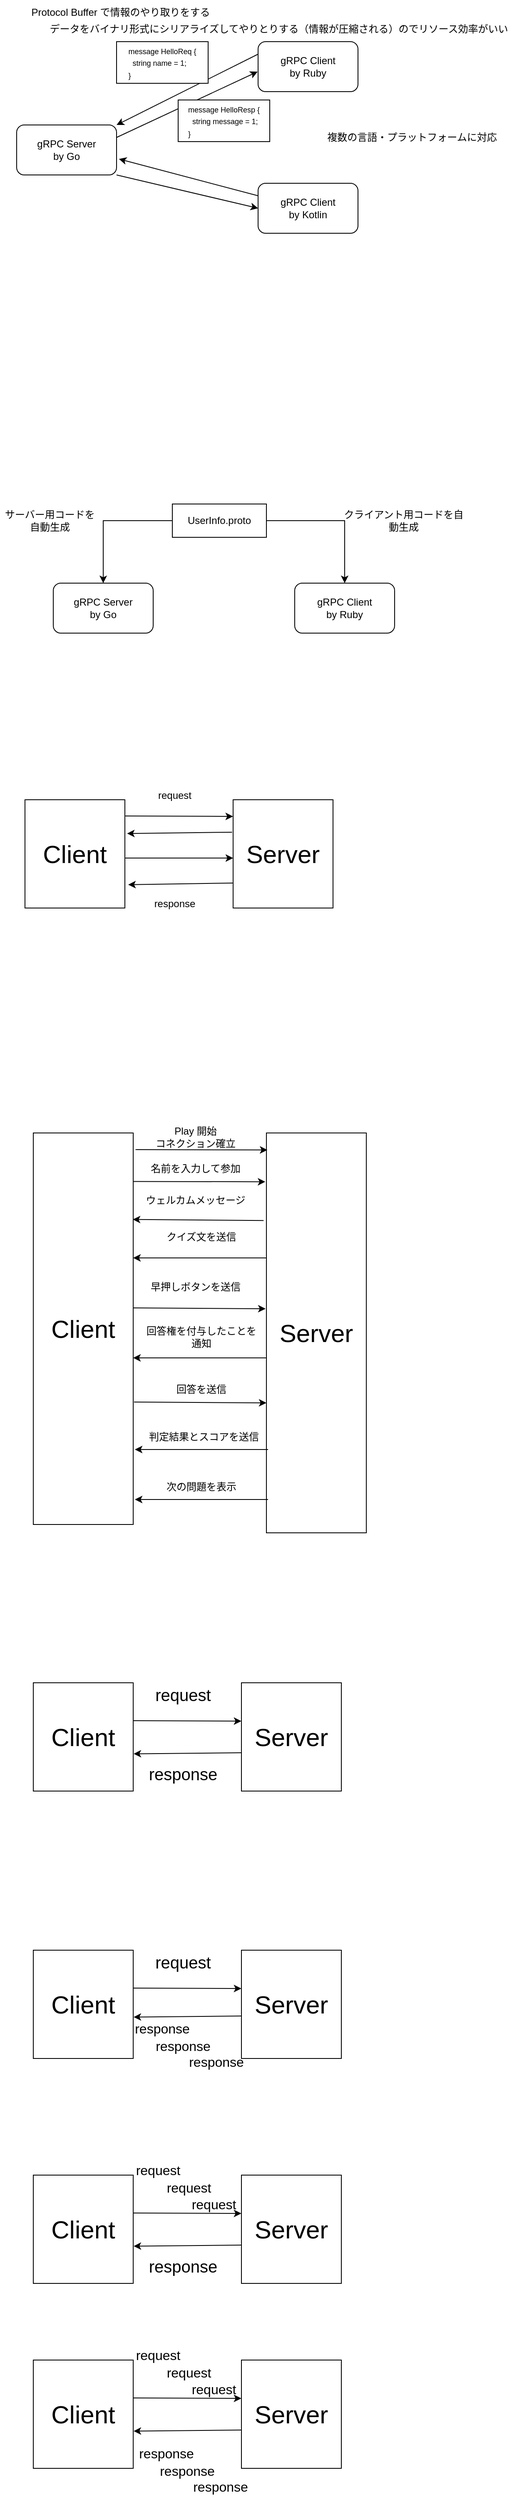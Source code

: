 <mxfile version="28.1.2">
  <diagram name="ページ1" id="Kkr0z-PITN3LohW95bRX">
    <mxGraphModel dx="614" dy="1730" grid="0" gridSize="10" guides="1" tooltips="1" connect="1" arrows="1" fold="1" page="1" pageScale="1" pageWidth="827" pageHeight="1169" math="0" shadow="0">
      <root>
        <mxCell id="0" />
        <mxCell id="1" parent="0" />
        <mxCell id="M_rPtJMRWAEh7ptbt8dk-1" value="gRPC Server&lt;div&gt;by Go&lt;/div&gt;" style="rounded=1;whiteSpace=wrap;html=1;" parent="1" vertex="1">
          <mxGeometry x="110" y="110" width="120" height="60" as="geometry" />
        </mxCell>
        <mxCell id="M_rPtJMRWAEh7ptbt8dk-2" value="gRPC Client&lt;div&gt;by Ruby&lt;/div&gt;" style="rounded=1;whiteSpace=wrap;html=1;" parent="1" vertex="1">
          <mxGeometry x="400" y="10" width="120" height="60" as="geometry" />
        </mxCell>
        <mxCell id="M_rPtJMRWAEh7ptbt8dk-3" value="gRPC Client&lt;div&gt;by Kotlin&lt;/div&gt;" style="rounded=1;whiteSpace=wrap;html=1;" parent="1" vertex="1">
          <mxGeometry x="400" y="180" width="120" height="60" as="geometry" />
        </mxCell>
        <mxCell id="M_rPtJMRWAEh7ptbt8dk-4" value="" style="endArrow=classic;html=1;rounded=0;exitX=0;exitY=0.25;exitDx=0;exitDy=0;entryX=1;entryY=0;entryDx=0;entryDy=0;" parent="1" source="M_rPtJMRWAEh7ptbt8dk-2" target="M_rPtJMRWAEh7ptbt8dk-1" edge="1">
          <mxGeometry width="50" height="50" relative="1" as="geometry">
            <mxPoint x="290" y="220" as="sourcePoint" />
            <mxPoint x="340" y="170" as="targetPoint" />
          </mxGeometry>
        </mxCell>
        <mxCell id="M_rPtJMRWAEh7ptbt8dk-6" value="" style="endArrow=classic;html=1;rounded=0;exitX=1;exitY=0.25;exitDx=0;exitDy=0;entryX=-0.005;entryY=0.601;entryDx=0;entryDy=0;entryPerimeter=0;" parent="1" source="M_rPtJMRWAEh7ptbt8dk-1" target="M_rPtJMRWAEh7ptbt8dk-2" edge="1">
          <mxGeometry width="50" height="50" relative="1" as="geometry">
            <mxPoint x="290" y="220" as="sourcePoint" />
            <mxPoint x="340" y="170" as="targetPoint" />
          </mxGeometry>
        </mxCell>
        <mxCell id="M_rPtJMRWAEh7ptbt8dk-7" value="" style="endArrow=classic;html=1;rounded=0;exitX=0;exitY=0.25;exitDx=0;exitDy=0;entryX=1.024;entryY=0.681;entryDx=0;entryDy=0;entryPerimeter=0;" parent="1" source="M_rPtJMRWAEh7ptbt8dk-3" target="M_rPtJMRWAEh7ptbt8dk-1" edge="1">
          <mxGeometry width="50" height="50" relative="1" as="geometry">
            <mxPoint x="450" y="70" as="sourcePoint" />
            <mxPoint x="290" y="135" as="targetPoint" />
          </mxGeometry>
        </mxCell>
        <mxCell id="M_rPtJMRWAEh7ptbt8dk-8" value="" style="endArrow=classic;html=1;rounded=0;exitX=1;exitY=1;exitDx=0;exitDy=0;entryX=0;entryY=0.5;entryDx=0;entryDy=0;" parent="1" source="M_rPtJMRWAEh7ptbt8dk-1" target="M_rPtJMRWAEh7ptbt8dk-3" edge="1">
          <mxGeometry width="50" height="50" relative="1" as="geometry">
            <mxPoint x="290" y="149" as="sourcePoint" />
            <mxPoint x="449" y="90" as="targetPoint" />
          </mxGeometry>
        </mxCell>
        <mxCell id="M_rPtJMRWAEh7ptbt8dk-11" value="&lt;div style=&quot;text-align: left;&quot;&gt;&lt;font style=&quot;font-size: 9px;&quot;&gt;message HelloReq {&lt;/font&gt;&lt;/div&gt;&lt;div style=&quot;text-align: left;&quot;&gt;&lt;font style=&quot;font-size: 9px;&quot;&gt;&amp;nbsp; string name = 1;&lt;/font&gt;&lt;/div&gt;&lt;div style=&quot;text-align: left;&quot;&gt;&lt;font style=&quot;font-size: 9px;&quot;&gt;}&lt;/font&gt;&lt;/div&gt;" style="rounded=0;whiteSpace=wrap;html=1;" parent="1" vertex="1">
          <mxGeometry x="230" y="10" width="110" height="50" as="geometry" />
        </mxCell>
        <mxCell id="M_rPtJMRWAEh7ptbt8dk-12" value="Protocol Buffer で情報のやり取りをする" style="text;html=1;align=center;verticalAlign=middle;whiteSpace=wrap;rounded=0;" parent="1" vertex="1">
          <mxGeometry x="120" y="-40" width="230" height="30" as="geometry" />
        </mxCell>
        <mxCell id="M_rPtJMRWAEh7ptbt8dk-13" value="&lt;div style=&quot;text-align: left;&quot;&gt;&lt;div&gt;&lt;font style=&quot;font-size: 9px;&quot;&gt;message HelloResp {&lt;/font&gt;&lt;/div&gt;&lt;div&gt;&lt;font style=&quot;font-size: 9px;&quot;&gt;&amp;nbsp; string message = 1;&lt;/font&gt;&lt;/div&gt;&lt;div&gt;&lt;font style=&quot;font-size: 9px;&quot;&gt;}&lt;/font&gt;&lt;/div&gt;&lt;/div&gt;" style="rounded=0;whiteSpace=wrap;html=1;" parent="1" vertex="1">
          <mxGeometry x="304" y="80" width="110" height="50" as="geometry" />
        </mxCell>
        <mxCell id="M_rPtJMRWAEh7ptbt8dk-14" value="複数の言語・プラットフォームに対応" style="text;html=1;align=center;verticalAlign=middle;whiteSpace=wrap;rounded=0;" parent="1" vertex="1">
          <mxGeometry x="460" y="110" width="250" height="30" as="geometry" />
        </mxCell>
        <mxCell id="M_rPtJMRWAEh7ptbt8dk-15" value="データをバイナリ形式にシリアライズしてやりとりする（情報が圧縮される）のでリソース効率がいい" style="text;html=1;align=center;verticalAlign=middle;whiteSpace=wrap;rounded=0;" parent="1" vertex="1">
          <mxGeometry x="140" y="-20" width="570" height="30" as="geometry" />
        </mxCell>
        <mxCell id="M_rPtJMRWAEh7ptbt8dk-16" value="gRPC Server&lt;div&gt;by Go&lt;/div&gt;" style="rounded=1;whiteSpace=wrap;html=1;" parent="1" vertex="1">
          <mxGeometry x="154" y="660" width="120" height="60" as="geometry" />
        </mxCell>
        <mxCell id="M_rPtJMRWAEh7ptbt8dk-17" value="gRPC Client&lt;div&gt;by Ruby&lt;/div&gt;" style="rounded=1;whiteSpace=wrap;html=1;" parent="1" vertex="1">
          <mxGeometry x="444" y="660" width="120" height="60" as="geometry" />
        </mxCell>
        <mxCell id="M_rPtJMRWAEh7ptbt8dk-26" style="edgeStyle=orthogonalEdgeStyle;rounded=0;orthogonalLoop=1;jettySize=auto;html=1;entryX=0.5;entryY=0;entryDx=0;entryDy=0;exitX=1;exitY=0.5;exitDx=0;exitDy=0;" parent="1" source="M_rPtJMRWAEh7ptbt8dk-23" target="M_rPtJMRWAEh7ptbt8dk-17" edge="1">
          <mxGeometry relative="1" as="geometry" />
        </mxCell>
        <mxCell id="M_rPtJMRWAEh7ptbt8dk-27" style="edgeStyle=orthogonalEdgeStyle;rounded=0;orthogonalLoop=1;jettySize=auto;html=1;entryX=0.5;entryY=0;entryDx=0;entryDy=0;exitX=0;exitY=0.5;exitDx=0;exitDy=0;" parent="1" source="M_rPtJMRWAEh7ptbt8dk-23" target="M_rPtJMRWAEh7ptbt8dk-16" edge="1">
          <mxGeometry relative="1" as="geometry" />
        </mxCell>
        <mxCell id="M_rPtJMRWAEh7ptbt8dk-23" value="&lt;div style=&quot;text-align: left;&quot;&gt;&lt;font&gt;&lt;div style=&quot;&quot;&gt;UserInfo.proto&lt;/div&gt;&lt;/font&gt;&lt;/div&gt;" style="rounded=0;whiteSpace=wrap;html=1;" parent="1" vertex="1">
          <mxGeometry x="297" y="565" width="113" height="40" as="geometry" />
        </mxCell>
        <mxCell id="M_rPtJMRWAEh7ptbt8dk-29" value="サーバー用コードを自動生成" style="text;html=1;align=center;verticalAlign=middle;whiteSpace=wrap;rounded=0;" parent="1" vertex="1">
          <mxGeometry x="90" y="565" width="120" height="40" as="geometry" />
        </mxCell>
        <mxCell id="M_rPtJMRWAEh7ptbt8dk-30" value="クライアント用コードを自動生成" style="text;html=1;align=center;verticalAlign=middle;whiteSpace=wrap;rounded=0;" parent="1" vertex="1">
          <mxGeometry x="500" y="565" width="150" height="40" as="geometry" />
        </mxCell>
        <mxCell id="qQI5cPjq3FiKd0P67ipB-1" value="&lt;div style=&quot;background-color:#2b2b2b;color:#a9b7c6&quot;&gt;&lt;pre style=&quot;font-size:15.0pt;&quot;&gt;&lt;br&gt;&lt;/pre&gt;&lt;/div&gt;" style="text;whiteSpace=wrap;html=1;" parent="1" vertex="1">
          <mxGeometry x="220" y="920" width="30" height="90" as="geometry" />
        </mxCell>
        <mxCell id="qQI5cPjq3FiKd0P67ipB-2" value="&lt;font style=&quot;font-size: 30px;&quot;&gt;Client&lt;/font&gt;" style="rounded=0;whiteSpace=wrap;html=1;" parent="1" vertex="1">
          <mxGeometry x="120" y="920" width="120" height="130" as="geometry" />
        </mxCell>
        <mxCell id="qQI5cPjq3FiKd0P67ipB-3" value="&lt;font style=&quot;font-size: 30px;&quot;&gt;Server&lt;/font&gt;" style="rounded=0;whiteSpace=wrap;html=1;" parent="1" vertex="1">
          <mxGeometry x="370" y="920" width="120" height="130" as="geometry" />
        </mxCell>
        <mxCell id="qQI5cPjq3FiKd0P67ipB-4" value="" style="endArrow=classic;html=1;rounded=0;exitX=1.003;exitY=0.15;exitDx=0;exitDy=0;exitPerimeter=0;entryX=-0.001;entryY=0.154;entryDx=0;entryDy=0;entryPerimeter=0;" parent="1" source="qQI5cPjq3FiKd0P67ipB-2" target="qQI5cPjq3FiKd0P67ipB-3" edge="1">
          <mxGeometry width="50" height="50" relative="1" as="geometry">
            <mxPoint x="300" y="1010" as="sourcePoint" />
            <mxPoint x="350" y="960" as="targetPoint" />
          </mxGeometry>
        </mxCell>
        <mxCell id="qQI5cPjq3FiKd0P67ipB-5" value="" style="endArrow=classic;html=1;rounded=0;exitX=-0.011;exitY=0.3;exitDx=0;exitDy=0;exitPerimeter=0;entryX=1.022;entryY=0.312;entryDx=0;entryDy=0;entryPerimeter=0;" parent="1" source="qQI5cPjq3FiKd0P67ipB-3" target="qQI5cPjq3FiKd0P67ipB-2" edge="1">
          <mxGeometry width="50" height="50" relative="1" as="geometry">
            <mxPoint x="314" y="970" as="sourcePoint" />
            <mxPoint x="444" y="970" as="targetPoint" />
          </mxGeometry>
        </mxCell>
        <mxCell id="qQI5cPjq3FiKd0P67ipB-6" value="" style="endArrow=classic;html=1;rounded=0;exitX=1.003;exitY=0.15;exitDx=0;exitDy=0;exitPerimeter=0;entryX=-0.001;entryY=0.154;entryDx=0;entryDy=0;entryPerimeter=0;" parent="1" edge="1">
          <mxGeometry width="50" height="50" relative="1" as="geometry">
            <mxPoint x="240" y="990" as="sourcePoint" />
            <mxPoint x="370" y="990" as="targetPoint" />
          </mxGeometry>
        </mxCell>
        <mxCell id="qQI5cPjq3FiKd0P67ipB-7" value="" style="endArrow=classic;html=1;rounded=0;exitX=-0.011;exitY=0.3;exitDx=0;exitDy=0;exitPerimeter=0;entryX=1.022;entryY=0.312;entryDx=0;entryDy=0;entryPerimeter=0;" parent="1" edge="1">
          <mxGeometry width="50" height="50" relative="1" as="geometry">
            <mxPoint x="370" y="1020" as="sourcePoint" />
            <mxPoint x="244" y="1022" as="targetPoint" />
          </mxGeometry>
        </mxCell>
        <mxCell id="qQI5cPjq3FiKd0P67ipB-8" value="request" style="text;html=1;align=center;verticalAlign=middle;whiteSpace=wrap;rounded=0;" parent="1" vertex="1">
          <mxGeometry x="270" y="900" width="60" height="30" as="geometry" />
        </mxCell>
        <mxCell id="qQI5cPjq3FiKd0P67ipB-9" value="response" style="text;html=1;align=center;verticalAlign=middle;whiteSpace=wrap;rounded=0;" parent="1" vertex="1">
          <mxGeometry x="270" y="1030" width="60" height="30" as="geometry" />
        </mxCell>
        <mxCell id="qQI5cPjq3FiKd0P67ipB-10" value="&lt;font style=&quot;font-size: 30px;&quot;&gt;Client&lt;/font&gt;" style="rounded=0;whiteSpace=wrap;html=1;" parent="1" vertex="1">
          <mxGeometry x="130" y="1320" width="120" height="470" as="geometry" />
        </mxCell>
        <mxCell id="qQI5cPjq3FiKd0P67ipB-11" value="&lt;font style=&quot;font-size: 30px;&quot;&gt;Server&lt;/font&gt;" style="rounded=0;whiteSpace=wrap;html=1;" parent="1" vertex="1">
          <mxGeometry x="410" y="1320" width="120" height="480" as="geometry" />
        </mxCell>
        <mxCell id="qQI5cPjq3FiKd0P67ipB-12" value="" style="endArrow=classic;html=1;rounded=0;exitX=1.003;exitY=0.073;exitDx=0;exitDy=0;exitPerimeter=0;entryX=-0.011;entryY=0.074;entryDx=0;entryDy=0;entryPerimeter=0;" parent="1" edge="1">
          <mxGeometry width="50" height="50" relative="1" as="geometry">
            <mxPoint x="250.36" y="1378.2" as="sourcePoint" />
            <mxPoint x="408.68" y="1378.6" as="targetPoint" />
          </mxGeometry>
        </mxCell>
        <mxCell id="qQI5cPjq3FiKd0P67ipB-13" value="名前を入力して参加" style="text;html=1;align=center;verticalAlign=middle;whiteSpace=wrap;rounded=0;" parent="1" vertex="1">
          <mxGeometry x="260" y="1348" width="130" height="30" as="geometry" />
        </mxCell>
        <mxCell id="qQI5cPjq3FiKd0P67ipB-16" value="" style="endArrow=classic;html=1;rounded=0;exitX=-0.028;exitY=0.219;exitDx=0;exitDy=0;entryX=0.996;entryY=0.221;entryDx=0;entryDy=0;entryPerimeter=0;exitPerimeter=0;" parent="1" source="qQI5cPjq3FiKd0P67ipB-11" target="qQI5cPjq3FiKd0P67ipB-10" edge="1">
          <mxGeometry width="50" height="50" relative="1" as="geometry">
            <mxPoint x="370" y="1350" as="sourcePoint" />
            <mxPoint x="529" y="1351" as="targetPoint" />
          </mxGeometry>
        </mxCell>
        <mxCell id="qQI5cPjq3FiKd0P67ipB-17" value="ウェルカムメッセージ" style="text;html=1;align=center;verticalAlign=middle;whiteSpace=wrap;rounded=0;" parent="1" vertex="1">
          <mxGeometry x="260" y="1386" width="130" height="30" as="geometry" />
        </mxCell>
        <mxCell id="qQI5cPjq3FiKd0P67ipB-18" value="" style="endArrow=classic;html=1;rounded=0;exitX=0;exitY=0.25;exitDx=0;exitDy=0;entryX=1;entryY=0.25;entryDx=0;entryDy=0;" parent="1" edge="1">
          <mxGeometry width="50" height="50" relative="1" as="geometry">
            <mxPoint x="410" y="1470" as="sourcePoint" />
            <mxPoint x="250" y="1470" as="targetPoint" />
          </mxGeometry>
        </mxCell>
        <mxCell id="qQI5cPjq3FiKd0P67ipB-19" value="クイズ文を送信" style="text;html=1;align=center;verticalAlign=middle;whiteSpace=wrap;rounded=0;" parent="1" vertex="1">
          <mxGeometry x="267" y="1430" width="130" height="30" as="geometry" />
        </mxCell>
        <mxCell id="qQI5cPjq3FiKd0P67ipB-20" value="" style="endArrow=classic;html=1;rounded=0;exitX=1.003;exitY=0.073;exitDx=0;exitDy=0;exitPerimeter=0;entryX=-0.011;entryY=0.074;entryDx=0;entryDy=0;entryPerimeter=0;" parent="1" edge="1">
          <mxGeometry width="50" height="50" relative="1" as="geometry">
            <mxPoint x="250" y="1530" as="sourcePoint" />
            <mxPoint x="409" y="1531" as="targetPoint" />
          </mxGeometry>
        </mxCell>
        <mxCell id="qQI5cPjq3FiKd0P67ipB-21" value="早押しボタンを送信" style="text;html=1;align=center;verticalAlign=middle;whiteSpace=wrap;rounded=0;" parent="1" vertex="1">
          <mxGeometry x="260" y="1490" width="130" height="30" as="geometry" />
        </mxCell>
        <mxCell id="qQI5cPjq3FiKd0P67ipB-23" value="" style="endArrow=classic;html=1;rounded=0;exitX=0;exitY=0.25;exitDx=0;exitDy=0;entryX=1;entryY=0.25;entryDx=0;entryDy=0;" parent="1" edge="1">
          <mxGeometry width="50" height="50" relative="1" as="geometry">
            <mxPoint x="410" y="1590" as="sourcePoint" />
            <mxPoint x="250" y="1590" as="targetPoint" />
          </mxGeometry>
        </mxCell>
        <mxCell id="qQI5cPjq3FiKd0P67ipB-25" value="&lt;div&gt;回答権を付与したことを&lt;/div&gt;&lt;div&gt;通知&lt;/div&gt;" style="text;html=1;align=center;verticalAlign=middle;whiteSpace=wrap;rounded=0;" parent="1" vertex="1">
          <mxGeometry x="227" y="1550" width="210" height="30" as="geometry" />
        </mxCell>
        <mxCell id="qQI5cPjq3FiKd0P67ipB-26" value="" style="endArrow=classic;html=1;rounded=0;exitX=1.003;exitY=0.073;exitDx=0;exitDy=0;exitPerimeter=0;entryX=-0.011;entryY=0.074;entryDx=0;entryDy=0;entryPerimeter=0;" parent="1" edge="1">
          <mxGeometry width="50" height="50" relative="1" as="geometry">
            <mxPoint x="251" y="1643" as="sourcePoint" />
            <mxPoint x="410" y="1644" as="targetPoint" />
          </mxGeometry>
        </mxCell>
        <mxCell id="qQI5cPjq3FiKd0P67ipB-27" value="回答を送信" style="text;html=1;align=center;verticalAlign=middle;whiteSpace=wrap;rounded=0;" parent="1" vertex="1">
          <mxGeometry x="267" y="1613" width="130" height="30" as="geometry" />
        </mxCell>
        <mxCell id="qQI5cPjq3FiKd0P67ipB-29" value="" style="endArrow=classic;html=1;rounded=0;exitX=1.003;exitY=0.073;exitDx=0;exitDy=0;exitPerimeter=0;entryX=-0.011;entryY=0.074;entryDx=0;entryDy=0;entryPerimeter=0;" parent="1" edge="1">
          <mxGeometry width="50" height="50" relative="1" as="geometry">
            <mxPoint x="252.84" y="1340" as="sourcePoint" />
            <mxPoint x="411.16" y="1340.4" as="targetPoint" />
          </mxGeometry>
        </mxCell>
        <mxCell id="qQI5cPjq3FiKd0P67ipB-30" value="Play 開始&lt;div&gt;コネクション確立&lt;/div&gt;" style="text;html=1;align=center;verticalAlign=middle;whiteSpace=wrap;rounded=0;" parent="1" vertex="1">
          <mxGeometry x="260" y="1310" width="130" height="30" as="geometry" />
        </mxCell>
        <mxCell id="qQI5cPjq3FiKd0P67ipB-31" value="" style="endArrow=classic;html=1;rounded=0;exitX=0;exitY=0.25;exitDx=0;exitDy=0;entryX=1;entryY=0.25;entryDx=0;entryDy=0;" parent="1" edge="1">
          <mxGeometry width="50" height="50" relative="1" as="geometry">
            <mxPoint x="412" y="1700" as="sourcePoint" />
            <mxPoint x="252" y="1700" as="targetPoint" />
          </mxGeometry>
        </mxCell>
        <mxCell id="qQI5cPjq3FiKd0P67ipB-32" value="&lt;div&gt;判定結果とスコアを送信&lt;/div&gt;" style="text;html=1;align=center;verticalAlign=middle;whiteSpace=wrap;rounded=0;" parent="1" vertex="1">
          <mxGeometry x="230" y="1670" width="210" height="30" as="geometry" />
        </mxCell>
        <mxCell id="qQI5cPjq3FiKd0P67ipB-34" value="" style="endArrow=classic;html=1;rounded=0;exitX=0;exitY=0.25;exitDx=0;exitDy=0;entryX=1;entryY=0.25;entryDx=0;entryDy=0;" parent="1" edge="1">
          <mxGeometry width="50" height="50" relative="1" as="geometry">
            <mxPoint x="412" y="1760" as="sourcePoint" />
            <mxPoint x="252" y="1760" as="targetPoint" />
          </mxGeometry>
        </mxCell>
        <mxCell id="qQI5cPjq3FiKd0P67ipB-35" value="&lt;div&gt;次の問題を表示&lt;/div&gt;" style="text;html=1;align=center;verticalAlign=middle;whiteSpace=wrap;rounded=0;" parent="1" vertex="1">
          <mxGeometry x="227" y="1730" width="210" height="30" as="geometry" />
        </mxCell>
        <mxCell id="pV6HCDrv3q8hxqqbwgx0-1" value="&lt;div style=&quot;background-color:#2b2b2b;color:#a9b7c6&quot;&gt;&lt;pre style=&quot;font-size:15.0pt;&quot;&gt;&lt;br&gt;&lt;/pre&gt;&lt;/div&gt;" style="text;whiteSpace=wrap;html=1;" vertex="1" parent="1">
          <mxGeometry x="230" y="1980" width="30" height="90" as="geometry" />
        </mxCell>
        <mxCell id="pV6HCDrv3q8hxqqbwgx0-2" value="&lt;font style=&quot;font-size: 30px;&quot;&gt;Client&lt;/font&gt;" style="rounded=0;whiteSpace=wrap;html=1;" vertex="1" parent="1">
          <mxGeometry x="130" y="1980" width="120" height="130" as="geometry" />
        </mxCell>
        <mxCell id="pV6HCDrv3q8hxqqbwgx0-3" value="&lt;font style=&quot;font-size: 30px;&quot;&gt;Server&lt;/font&gt;" style="rounded=0;whiteSpace=wrap;html=1;" vertex="1" parent="1">
          <mxGeometry x="380" y="1980" width="120" height="130" as="geometry" />
        </mxCell>
        <mxCell id="pV6HCDrv3q8hxqqbwgx0-4" value="" style="endArrow=classic;html=1;rounded=0;exitX=1.003;exitY=0.15;exitDx=0;exitDy=0;exitPerimeter=0;entryX=-0.001;entryY=0.154;entryDx=0;entryDy=0;entryPerimeter=0;" edge="1" parent="1">
          <mxGeometry width="50" height="50" relative="1" as="geometry">
            <mxPoint x="250.36" y="2025.5" as="sourcePoint" />
            <mxPoint x="379.88" y="2026.02" as="targetPoint" />
          </mxGeometry>
        </mxCell>
        <mxCell id="pV6HCDrv3q8hxqqbwgx0-7" value="" style="endArrow=classic;html=1;rounded=0;exitX=-0.011;exitY=0.3;exitDx=0;exitDy=0;exitPerimeter=0;entryX=1.004;entryY=0.656;entryDx=0;entryDy=0;entryPerimeter=0;" edge="1" parent="1" target="pV6HCDrv3q8hxqqbwgx0-2">
          <mxGeometry width="50" height="50" relative="1" as="geometry">
            <mxPoint x="380" y="2064" as="sourcePoint" />
            <mxPoint x="254" y="2066" as="targetPoint" />
          </mxGeometry>
        </mxCell>
        <mxCell id="pV6HCDrv3q8hxqqbwgx0-8" value="&lt;font style=&quot;font-size: 20px;&quot;&gt;request&lt;/font&gt;" style="text;html=1;align=center;verticalAlign=middle;whiteSpace=wrap;rounded=0;" vertex="1" parent="1">
          <mxGeometry x="280" y="1979" width="60" height="30" as="geometry" />
        </mxCell>
        <mxCell id="pV6HCDrv3q8hxqqbwgx0-9" value="&lt;font style=&quot;font-size: 20px;&quot;&gt;response&lt;/font&gt;" style="text;html=1;align=center;verticalAlign=middle;whiteSpace=wrap;rounded=0;" vertex="1" parent="1">
          <mxGeometry x="280" y="2074" width="60" height="30" as="geometry" />
        </mxCell>
        <mxCell id="pV6HCDrv3q8hxqqbwgx0-10" value="&lt;div style=&quot;background-color:#2b2b2b;color:#a9b7c6&quot;&gt;&lt;pre style=&quot;font-size:15.0pt;&quot;&gt;&lt;br&gt;&lt;/pre&gt;&lt;/div&gt;" style="text;whiteSpace=wrap;html=1;" vertex="1" parent="1">
          <mxGeometry x="230" y="2301" width="30" height="90" as="geometry" />
        </mxCell>
        <mxCell id="pV6HCDrv3q8hxqqbwgx0-11" value="&lt;font style=&quot;font-size: 30px;&quot;&gt;Client&lt;/font&gt;" style="rounded=0;whiteSpace=wrap;html=1;" vertex="1" parent="1">
          <mxGeometry x="130" y="2301" width="120" height="130" as="geometry" />
        </mxCell>
        <mxCell id="pV6HCDrv3q8hxqqbwgx0-12" value="&lt;font style=&quot;font-size: 30px;&quot;&gt;Server&lt;/font&gt;" style="rounded=0;whiteSpace=wrap;html=1;" vertex="1" parent="1">
          <mxGeometry x="380" y="2301" width="120" height="130" as="geometry" />
        </mxCell>
        <mxCell id="pV6HCDrv3q8hxqqbwgx0-13" value="" style="endArrow=classic;html=1;rounded=0;exitX=1.003;exitY=0.15;exitDx=0;exitDy=0;exitPerimeter=0;entryX=-0.001;entryY=0.154;entryDx=0;entryDy=0;entryPerimeter=0;" edge="1" parent="1">
          <mxGeometry width="50" height="50" relative="1" as="geometry">
            <mxPoint x="250.36" y="2346.5" as="sourcePoint" />
            <mxPoint x="379.88" y="2347.02" as="targetPoint" />
          </mxGeometry>
        </mxCell>
        <mxCell id="pV6HCDrv3q8hxqqbwgx0-14" value="" style="endArrow=classic;html=1;rounded=0;exitX=-0.011;exitY=0.3;exitDx=0;exitDy=0;exitPerimeter=0;entryX=1.004;entryY=0.656;entryDx=0;entryDy=0;entryPerimeter=0;" edge="1" parent="1">
          <mxGeometry width="50" height="50" relative="1" as="geometry">
            <mxPoint x="380" y="2380" as="sourcePoint" />
            <mxPoint x="250.48" y="2381.28" as="targetPoint" />
          </mxGeometry>
        </mxCell>
        <mxCell id="pV6HCDrv3q8hxqqbwgx0-15" value="&lt;font style=&quot;font-size: 20px;&quot;&gt;request&lt;/font&gt;" style="text;html=1;align=center;verticalAlign=middle;whiteSpace=wrap;rounded=0;" vertex="1" parent="1">
          <mxGeometry x="280" y="2300" width="60" height="30" as="geometry" />
        </mxCell>
        <mxCell id="pV6HCDrv3q8hxqqbwgx0-16" value="&lt;font style=&quot;font-size: 16px;&quot;&gt;response&lt;/font&gt;" style="text;html=1;align=center;verticalAlign=middle;whiteSpace=wrap;rounded=0;" vertex="1" parent="1">
          <mxGeometry x="255" y="2380" width="60" height="30" as="geometry" />
        </mxCell>
        <mxCell id="pV6HCDrv3q8hxqqbwgx0-21" value="&lt;font style=&quot;font-size: 16px;&quot;&gt;response&lt;/font&gt;" style="text;html=1;align=center;verticalAlign=middle;whiteSpace=wrap;rounded=0;" vertex="1" parent="1">
          <mxGeometry x="280" y="2401" width="60" height="30" as="geometry" />
        </mxCell>
        <mxCell id="pV6HCDrv3q8hxqqbwgx0-22" value="&lt;font style=&quot;font-size: 16px;&quot;&gt;response&lt;/font&gt;" style="text;html=1;align=center;verticalAlign=middle;whiteSpace=wrap;rounded=0;" vertex="1" parent="1">
          <mxGeometry x="320" y="2420" width="60" height="30" as="geometry" />
        </mxCell>
        <mxCell id="pV6HCDrv3q8hxqqbwgx0-32" value="&lt;div style=&quot;background-color:#2b2b2b;color:#a9b7c6&quot;&gt;&lt;pre style=&quot;font-size:15.0pt;&quot;&gt;&lt;br&gt;&lt;/pre&gt;&lt;/div&gt;" style="text;whiteSpace=wrap;html=1;" vertex="1" parent="1">
          <mxGeometry x="230" y="2571" width="30" height="90" as="geometry" />
        </mxCell>
        <mxCell id="pV6HCDrv3q8hxqqbwgx0-33" value="&lt;font style=&quot;font-size: 30px;&quot;&gt;Client&lt;/font&gt;" style="rounded=0;whiteSpace=wrap;html=1;" vertex="1" parent="1">
          <mxGeometry x="130" y="2571" width="120" height="130" as="geometry" />
        </mxCell>
        <mxCell id="pV6HCDrv3q8hxqqbwgx0-34" value="&lt;font style=&quot;font-size: 30px;&quot;&gt;Server&lt;/font&gt;" style="rounded=0;whiteSpace=wrap;html=1;" vertex="1" parent="1">
          <mxGeometry x="380" y="2571" width="120" height="130" as="geometry" />
        </mxCell>
        <mxCell id="pV6HCDrv3q8hxqqbwgx0-35" value="" style="endArrow=classic;html=1;rounded=0;exitX=1.003;exitY=0.15;exitDx=0;exitDy=0;exitPerimeter=0;entryX=-0.001;entryY=0.154;entryDx=0;entryDy=0;entryPerimeter=0;" edge="1" parent="1">
          <mxGeometry width="50" height="50" relative="1" as="geometry">
            <mxPoint x="250.36" y="2616.5" as="sourcePoint" />
            <mxPoint x="379.88" y="2617.02" as="targetPoint" />
          </mxGeometry>
        </mxCell>
        <mxCell id="pV6HCDrv3q8hxqqbwgx0-36" value="" style="endArrow=classic;html=1;rounded=0;exitX=-0.011;exitY=0.3;exitDx=0;exitDy=0;exitPerimeter=0;entryX=1.004;entryY=0.656;entryDx=0;entryDy=0;entryPerimeter=0;" edge="1" parent="1" target="pV6HCDrv3q8hxqqbwgx0-33">
          <mxGeometry width="50" height="50" relative="1" as="geometry">
            <mxPoint x="380" y="2655" as="sourcePoint" />
            <mxPoint x="254" y="2657" as="targetPoint" />
          </mxGeometry>
        </mxCell>
        <mxCell id="pV6HCDrv3q8hxqqbwgx0-37" value="&lt;font style=&quot;font-size: 16px;&quot;&gt;request&lt;/font&gt;" style="text;html=1;align=center;verticalAlign=middle;whiteSpace=wrap;rounded=0;" vertex="1" parent="1">
          <mxGeometry x="317" y="2591" width="60" height="30" as="geometry" />
        </mxCell>
        <mxCell id="pV6HCDrv3q8hxqqbwgx0-38" value="&lt;font style=&quot;font-size: 20px;&quot;&gt;response&lt;/font&gt;" style="text;html=1;align=center;verticalAlign=middle;whiteSpace=wrap;rounded=0;" vertex="1" parent="1">
          <mxGeometry x="280" y="2665" width="60" height="30" as="geometry" />
        </mxCell>
        <mxCell id="pV6HCDrv3q8hxqqbwgx0-39" value="&lt;font style=&quot;font-size: 16px;&quot;&gt;request&lt;/font&gt;" style="text;html=1;align=center;verticalAlign=middle;whiteSpace=wrap;rounded=0;" vertex="1" parent="1">
          <mxGeometry x="287" y="2571" width="60" height="30" as="geometry" />
        </mxCell>
        <mxCell id="pV6HCDrv3q8hxqqbwgx0-42" value="&lt;font style=&quot;font-size: 16px;&quot;&gt;request&lt;/font&gt;" style="text;html=1;align=center;verticalAlign=middle;whiteSpace=wrap;rounded=0;" vertex="1" parent="1">
          <mxGeometry x="250" y="2550" width="60" height="30" as="geometry" />
        </mxCell>
        <mxCell id="pV6HCDrv3q8hxqqbwgx0-43" value="&lt;div style=&quot;background-color:#2b2b2b;color:#a9b7c6&quot;&gt;&lt;pre style=&quot;font-size:15.0pt;&quot;&gt;&lt;br&gt;&lt;/pre&gt;&lt;/div&gt;" style="text;whiteSpace=wrap;html=1;" vertex="1" parent="1">
          <mxGeometry x="230" y="2793" width="30" height="90" as="geometry" />
        </mxCell>
        <mxCell id="pV6HCDrv3q8hxqqbwgx0-44" value="&lt;font style=&quot;font-size: 30px;&quot;&gt;Client&lt;/font&gt;" style="rounded=0;whiteSpace=wrap;html=1;" vertex="1" parent="1">
          <mxGeometry x="130" y="2793" width="120" height="130" as="geometry" />
        </mxCell>
        <mxCell id="pV6HCDrv3q8hxqqbwgx0-45" value="&lt;font style=&quot;font-size: 30px;&quot;&gt;Server&lt;/font&gt;" style="rounded=0;whiteSpace=wrap;html=1;" vertex="1" parent="1">
          <mxGeometry x="380" y="2793" width="120" height="130" as="geometry" />
        </mxCell>
        <mxCell id="pV6HCDrv3q8hxqqbwgx0-46" value="" style="endArrow=classic;html=1;rounded=0;exitX=1.003;exitY=0.15;exitDx=0;exitDy=0;exitPerimeter=0;entryX=-0.001;entryY=0.154;entryDx=0;entryDy=0;entryPerimeter=0;" edge="1" parent="1">
          <mxGeometry width="50" height="50" relative="1" as="geometry">
            <mxPoint x="250.36" y="2838.5" as="sourcePoint" />
            <mxPoint x="379.88" y="2839.02" as="targetPoint" />
          </mxGeometry>
        </mxCell>
        <mxCell id="pV6HCDrv3q8hxqqbwgx0-47" value="" style="endArrow=classic;html=1;rounded=0;exitX=-0.011;exitY=0.3;exitDx=0;exitDy=0;exitPerimeter=0;entryX=1.004;entryY=0.656;entryDx=0;entryDy=0;entryPerimeter=0;" edge="1" parent="1" target="pV6HCDrv3q8hxqqbwgx0-44">
          <mxGeometry width="50" height="50" relative="1" as="geometry">
            <mxPoint x="380" y="2877" as="sourcePoint" />
            <mxPoint x="254" y="2879" as="targetPoint" />
          </mxGeometry>
        </mxCell>
        <mxCell id="pV6HCDrv3q8hxqqbwgx0-48" value="&lt;font style=&quot;font-size: 16px;&quot;&gt;request&lt;/font&gt;" style="text;html=1;align=center;verticalAlign=middle;whiteSpace=wrap;rounded=0;" vertex="1" parent="1">
          <mxGeometry x="317" y="2813" width="60" height="30" as="geometry" />
        </mxCell>
        <mxCell id="pV6HCDrv3q8hxqqbwgx0-50" value="&lt;font style=&quot;font-size: 16px;&quot;&gt;request&lt;/font&gt;" style="text;html=1;align=center;verticalAlign=middle;whiteSpace=wrap;rounded=0;" vertex="1" parent="1">
          <mxGeometry x="287" y="2793" width="60" height="30" as="geometry" />
        </mxCell>
        <mxCell id="pV6HCDrv3q8hxqqbwgx0-51" value="&lt;font style=&quot;font-size: 16px;&quot;&gt;request&lt;/font&gt;" style="text;html=1;align=center;verticalAlign=middle;whiteSpace=wrap;rounded=0;" vertex="1" parent="1">
          <mxGeometry x="250" y="2772" width="60" height="30" as="geometry" />
        </mxCell>
        <mxCell id="pV6HCDrv3q8hxqqbwgx0-53" value="&lt;font style=&quot;font-size: 16px;&quot;&gt;response&lt;/font&gt;" style="text;html=1;align=center;verticalAlign=middle;whiteSpace=wrap;rounded=0;" vertex="1" parent="1">
          <mxGeometry x="260.0" y="2890" width="60" height="30" as="geometry" />
        </mxCell>
        <mxCell id="pV6HCDrv3q8hxqqbwgx0-54" value="&lt;font style=&quot;font-size: 16px;&quot;&gt;response&lt;/font&gt;" style="text;html=1;align=center;verticalAlign=middle;whiteSpace=wrap;rounded=0;" vertex="1" parent="1">
          <mxGeometry x="285.0" y="2911" width="60" height="30" as="geometry" />
        </mxCell>
        <mxCell id="pV6HCDrv3q8hxqqbwgx0-55" value="&lt;font style=&quot;font-size: 16px;&quot;&gt;response&lt;/font&gt;" style="text;html=1;align=center;verticalAlign=middle;whiteSpace=wrap;rounded=0;" vertex="1" parent="1">
          <mxGeometry x="325.0" y="2930" width="60" height="30" as="geometry" />
        </mxCell>
      </root>
    </mxGraphModel>
  </diagram>
</mxfile>
